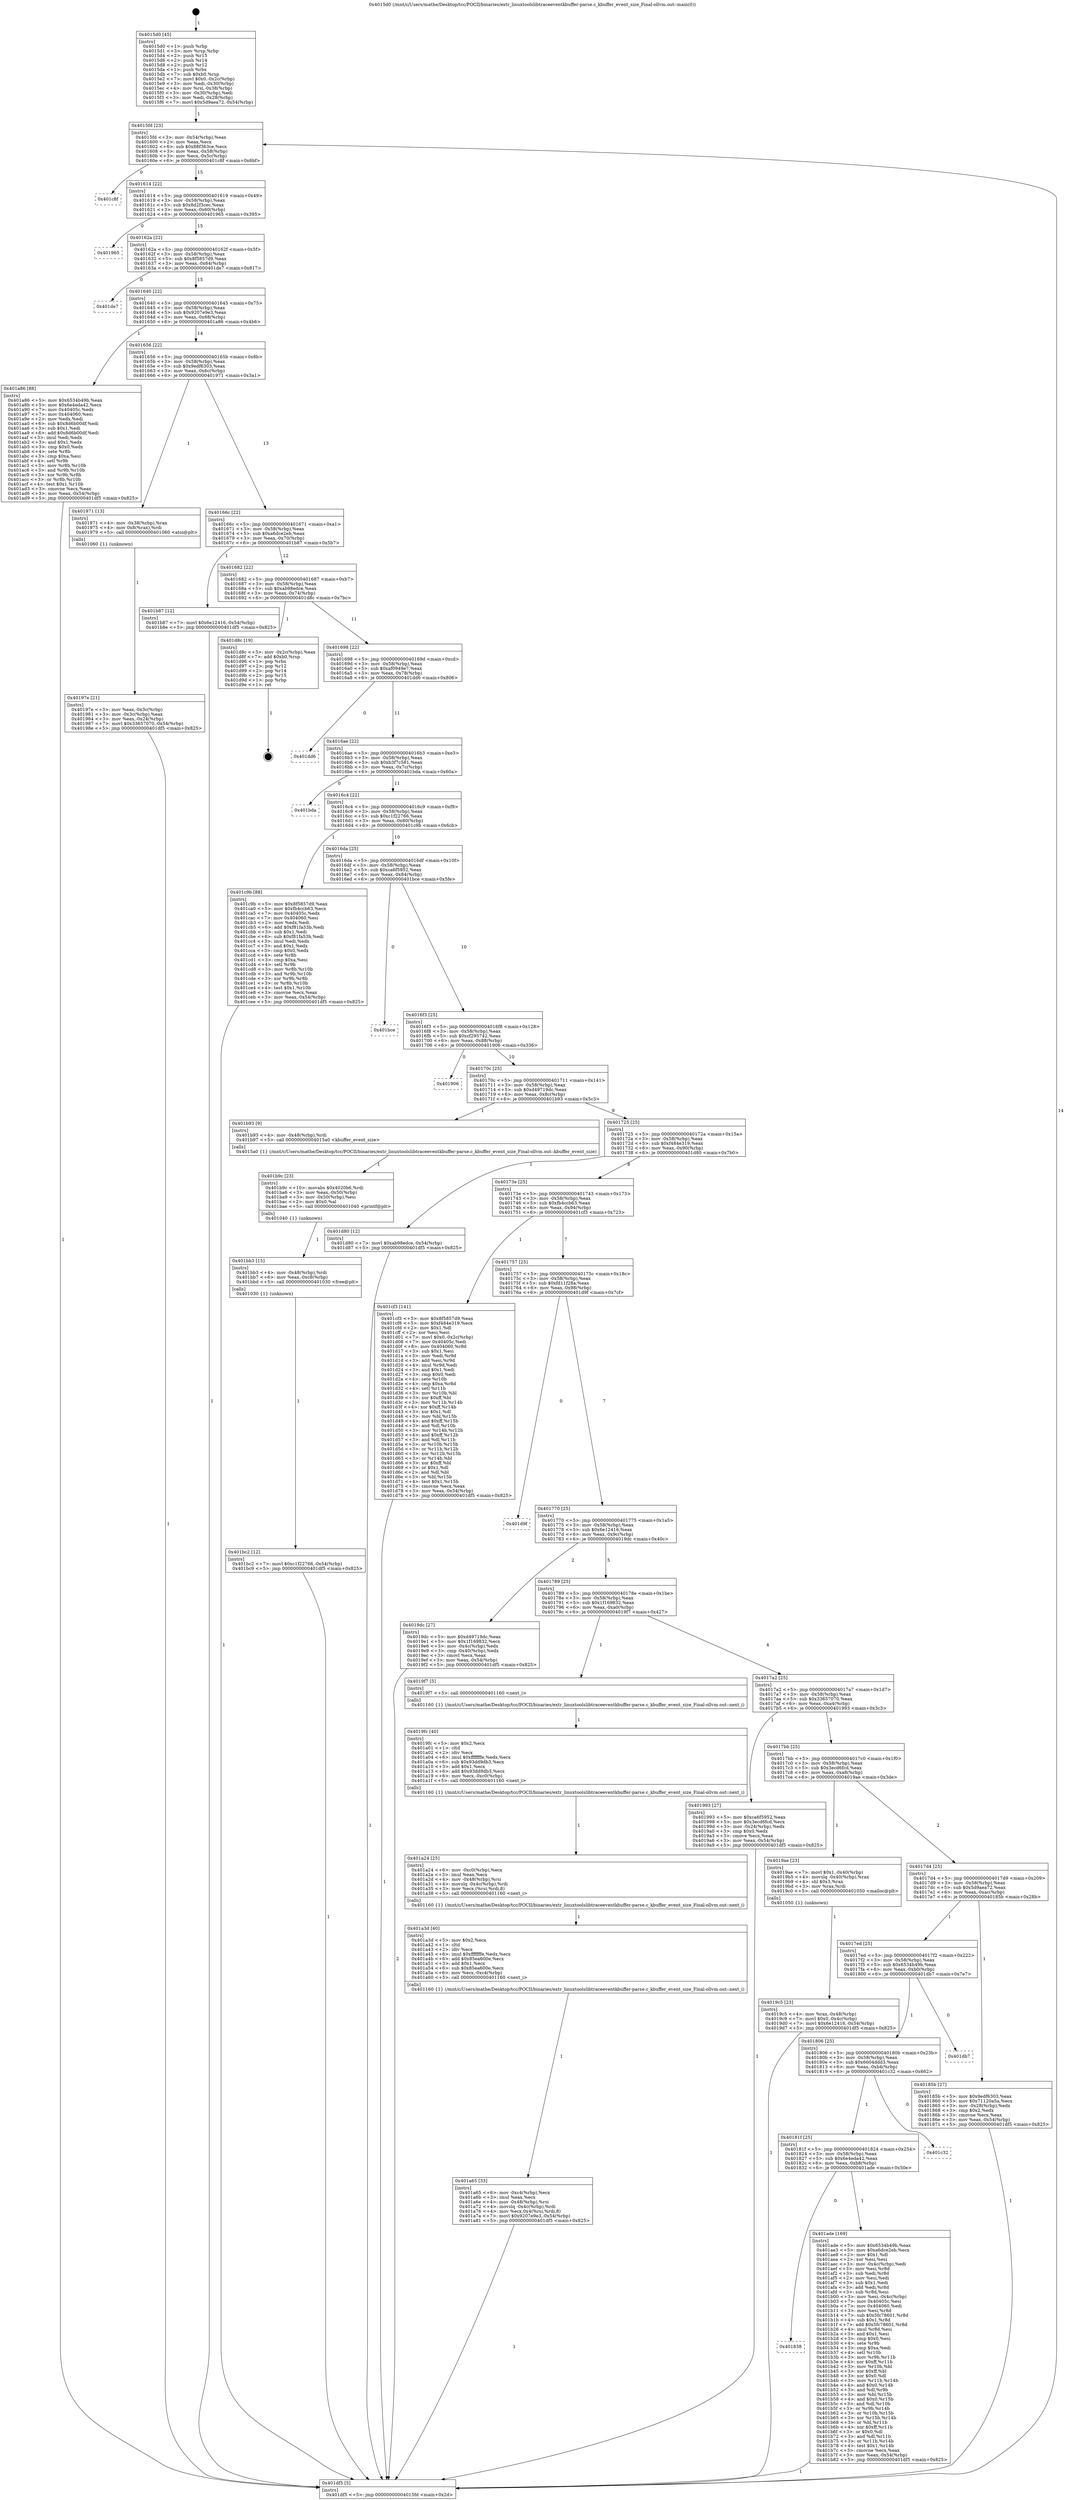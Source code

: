 digraph "0x4015d0" {
  label = "0x4015d0 (/mnt/c/Users/mathe/Desktop/tcc/POCII/binaries/extr_linuxtoolslibtraceeventkbuffer-parse.c_kbuffer_event_size_Final-ollvm.out::main(0))"
  labelloc = "t"
  node[shape=record]

  Entry [label="",width=0.3,height=0.3,shape=circle,fillcolor=black,style=filled]
  "0x4015fd" [label="{
     0x4015fd [23]\l
     | [instrs]\l
     &nbsp;&nbsp;0x4015fd \<+3\>: mov -0x54(%rbp),%eax\l
     &nbsp;&nbsp;0x401600 \<+2\>: mov %eax,%ecx\l
     &nbsp;&nbsp;0x401602 \<+6\>: sub $0x88f363ce,%ecx\l
     &nbsp;&nbsp;0x401608 \<+3\>: mov %eax,-0x58(%rbp)\l
     &nbsp;&nbsp;0x40160b \<+3\>: mov %ecx,-0x5c(%rbp)\l
     &nbsp;&nbsp;0x40160e \<+6\>: je 0000000000401c8f \<main+0x6bf\>\l
  }"]
  "0x401c8f" [label="{
     0x401c8f\l
  }", style=dashed]
  "0x401614" [label="{
     0x401614 [22]\l
     | [instrs]\l
     &nbsp;&nbsp;0x401614 \<+5\>: jmp 0000000000401619 \<main+0x49\>\l
     &nbsp;&nbsp;0x401619 \<+3\>: mov -0x58(%rbp),%eax\l
     &nbsp;&nbsp;0x40161c \<+5\>: sub $0x8d2f3cec,%eax\l
     &nbsp;&nbsp;0x401621 \<+3\>: mov %eax,-0x60(%rbp)\l
     &nbsp;&nbsp;0x401624 \<+6\>: je 0000000000401965 \<main+0x395\>\l
  }"]
  Exit [label="",width=0.3,height=0.3,shape=circle,fillcolor=black,style=filled,peripheries=2]
  "0x401965" [label="{
     0x401965\l
  }", style=dashed]
  "0x40162a" [label="{
     0x40162a [22]\l
     | [instrs]\l
     &nbsp;&nbsp;0x40162a \<+5\>: jmp 000000000040162f \<main+0x5f\>\l
     &nbsp;&nbsp;0x40162f \<+3\>: mov -0x58(%rbp),%eax\l
     &nbsp;&nbsp;0x401632 \<+5\>: sub $0x8f5857d9,%eax\l
     &nbsp;&nbsp;0x401637 \<+3\>: mov %eax,-0x64(%rbp)\l
     &nbsp;&nbsp;0x40163a \<+6\>: je 0000000000401de7 \<main+0x817\>\l
  }"]
  "0x401bc2" [label="{
     0x401bc2 [12]\l
     | [instrs]\l
     &nbsp;&nbsp;0x401bc2 \<+7\>: movl $0xc1f22766,-0x54(%rbp)\l
     &nbsp;&nbsp;0x401bc9 \<+5\>: jmp 0000000000401df5 \<main+0x825\>\l
  }"]
  "0x401de7" [label="{
     0x401de7\l
  }", style=dashed]
  "0x401640" [label="{
     0x401640 [22]\l
     | [instrs]\l
     &nbsp;&nbsp;0x401640 \<+5\>: jmp 0000000000401645 \<main+0x75\>\l
     &nbsp;&nbsp;0x401645 \<+3\>: mov -0x58(%rbp),%eax\l
     &nbsp;&nbsp;0x401648 \<+5\>: sub $0x9207e9e3,%eax\l
     &nbsp;&nbsp;0x40164d \<+3\>: mov %eax,-0x68(%rbp)\l
     &nbsp;&nbsp;0x401650 \<+6\>: je 0000000000401a86 \<main+0x4b6\>\l
  }"]
  "0x401bb3" [label="{
     0x401bb3 [15]\l
     | [instrs]\l
     &nbsp;&nbsp;0x401bb3 \<+4\>: mov -0x48(%rbp),%rdi\l
     &nbsp;&nbsp;0x401bb7 \<+6\>: mov %eax,-0xc8(%rbp)\l
     &nbsp;&nbsp;0x401bbd \<+5\>: call 0000000000401030 \<free@plt\>\l
     | [calls]\l
     &nbsp;&nbsp;0x401030 \{1\} (unknown)\l
  }"]
  "0x401a86" [label="{
     0x401a86 [88]\l
     | [instrs]\l
     &nbsp;&nbsp;0x401a86 \<+5\>: mov $0x6534b49b,%eax\l
     &nbsp;&nbsp;0x401a8b \<+5\>: mov $0x6e4eda42,%ecx\l
     &nbsp;&nbsp;0x401a90 \<+7\>: mov 0x40405c,%edx\l
     &nbsp;&nbsp;0x401a97 \<+7\>: mov 0x404060,%esi\l
     &nbsp;&nbsp;0x401a9e \<+2\>: mov %edx,%edi\l
     &nbsp;&nbsp;0x401aa0 \<+6\>: sub $0x8d6b00df,%edi\l
     &nbsp;&nbsp;0x401aa6 \<+3\>: sub $0x1,%edi\l
     &nbsp;&nbsp;0x401aa9 \<+6\>: add $0x8d6b00df,%edi\l
     &nbsp;&nbsp;0x401aaf \<+3\>: imul %edi,%edx\l
     &nbsp;&nbsp;0x401ab2 \<+3\>: and $0x1,%edx\l
     &nbsp;&nbsp;0x401ab5 \<+3\>: cmp $0x0,%edx\l
     &nbsp;&nbsp;0x401ab8 \<+4\>: sete %r8b\l
     &nbsp;&nbsp;0x401abc \<+3\>: cmp $0xa,%esi\l
     &nbsp;&nbsp;0x401abf \<+4\>: setl %r9b\l
     &nbsp;&nbsp;0x401ac3 \<+3\>: mov %r8b,%r10b\l
     &nbsp;&nbsp;0x401ac6 \<+3\>: and %r9b,%r10b\l
     &nbsp;&nbsp;0x401ac9 \<+3\>: xor %r9b,%r8b\l
     &nbsp;&nbsp;0x401acc \<+3\>: or %r8b,%r10b\l
     &nbsp;&nbsp;0x401acf \<+4\>: test $0x1,%r10b\l
     &nbsp;&nbsp;0x401ad3 \<+3\>: cmovne %ecx,%eax\l
     &nbsp;&nbsp;0x401ad6 \<+3\>: mov %eax,-0x54(%rbp)\l
     &nbsp;&nbsp;0x401ad9 \<+5\>: jmp 0000000000401df5 \<main+0x825\>\l
  }"]
  "0x401656" [label="{
     0x401656 [22]\l
     | [instrs]\l
     &nbsp;&nbsp;0x401656 \<+5\>: jmp 000000000040165b \<main+0x8b\>\l
     &nbsp;&nbsp;0x40165b \<+3\>: mov -0x58(%rbp),%eax\l
     &nbsp;&nbsp;0x40165e \<+5\>: sub $0x9edf6303,%eax\l
     &nbsp;&nbsp;0x401663 \<+3\>: mov %eax,-0x6c(%rbp)\l
     &nbsp;&nbsp;0x401666 \<+6\>: je 0000000000401971 \<main+0x3a1\>\l
  }"]
  "0x401b9c" [label="{
     0x401b9c [23]\l
     | [instrs]\l
     &nbsp;&nbsp;0x401b9c \<+10\>: movabs $0x4020b6,%rdi\l
     &nbsp;&nbsp;0x401ba6 \<+3\>: mov %eax,-0x50(%rbp)\l
     &nbsp;&nbsp;0x401ba9 \<+3\>: mov -0x50(%rbp),%esi\l
     &nbsp;&nbsp;0x401bac \<+2\>: mov $0x0,%al\l
     &nbsp;&nbsp;0x401bae \<+5\>: call 0000000000401040 \<printf@plt\>\l
     | [calls]\l
     &nbsp;&nbsp;0x401040 \{1\} (unknown)\l
  }"]
  "0x401971" [label="{
     0x401971 [13]\l
     | [instrs]\l
     &nbsp;&nbsp;0x401971 \<+4\>: mov -0x38(%rbp),%rax\l
     &nbsp;&nbsp;0x401975 \<+4\>: mov 0x8(%rax),%rdi\l
     &nbsp;&nbsp;0x401979 \<+5\>: call 0000000000401060 \<atoi@plt\>\l
     | [calls]\l
     &nbsp;&nbsp;0x401060 \{1\} (unknown)\l
  }"]
  "0x40166c" [label="{
     0x40166c [22]\l
     | [instrs]\l
     &nbsp;&nbsp;0x40166c \<+5\>: jmp 0000000000401671 \<main+0xa1\>\l
     &nbsp;&nbsp;0x401671 \<+3\>: mov -0x58(%rbp),%eax\l
     &nbsp;&nbsp;0x401674 \<+5\>: sub $0xa6dce2eb,%eax\l
     &nbsp;&nbsp;0x401679 \<+3\>: mov %eax,-0x70(%rbp)\l
     &nbsp;&nbsp;0x40167c \<+6\>: je 0000000000401b87 \<main+0x5b7\>\l
  }"]
  "0x401838" [label="{
     0x401838\l
  }", style=dashed]
  "0x401b87" [label="{
     0x401b87 [12]\l
     | [instrs]\l
     &nbsp;&nbsp;0x401b87 \<+7\>: movl $0x6e12416,-0x54(%rbp)\l
     &nbsp;&nbsp;0x401b8e \<+5\>: jmp 0000000000401df5 \<main+0x825\>\l
  }"]
  "0x401682" [label="{
     0x401682 [22]\l
     | [instrs]\l
     &nbsp;&nbsp;0x401682 \<+5\>: jmp 0000000000401687 \<main+0xb7\>\l
     &nbsp;&nbsp;0x401687 \<+3\>: mov -0x58(%rbp),%eax\l
     &nbsp;&nbsp;0x40168a \<+5\>: sub $0xab98edce,%eax\l
     &nbsp;&nbsp;0x40168f \<+3\>: mov %eax,-0x74(%rbp)\l
     &nbsp;&nbsp;0x401692 \<+6\>: je 0000000000401d8c \<main+0x7bc\>\l
  }"]
  "0x401ade" [label="{
     0x401ade [169]\l
     | [instrs]\l
     &nbsp;&nbsp;0x401ade \<+5\>: mov $0x6534b49b,%eax\l
     &nbsp;&nbsp;0x401ae3 \<+5\>: mov $0xa6dce2eb,%ecx\l
     &nbsp;&nbsp;0x401ae8 \<+2\>: mov $0x1,%dl\l
     &nbsp;&nbsp;0x401aea \<+2\>: xor %esi,%esi\l
     &nbsp;&nbsp;0x401aec \<+3\>: mov -0x4c(%rbp),%edi\l
     &nbsp;&nbsp;0x401aef \<+3\>: mov %esi,%r8d\l
     &nbsp;&nbsp;0x401af2 \<+3\>: sub %edi,%r8d\l
     &nbsp;&nbsp;0x401af5 \<+2\>: mov %esi,%edi\l
     &nbsp;&nbsp;0x401af7 \<+3\>: sub $0x1,%edi\l
     &nbsp;&nbsp;0x401afa \<+3\>: add %edi,%r8d\l
     &nbsp;&nbsp;0x401afd \<+3\>: sub %r8d,%esi\l
     &nbsp;&nbsp;0x401b00 \<+3\>: mov %esi,-0x4c(%rbp)\l
     &nbsp;&nbsp;0x401b03 \<+7\>: mov 0x40405c,%esi\l
     &nbsp;&nbsp;0x401b0a \<+7\>: mov 0x404060,%edi\l
     &nbsp;&nbsp;0x401b11 \<+3\>: mov %esi,%r8d\l
     &nbsp;&nbsp;0x401b14 \<+7\>: sub $0x5fc78601,%r8d\l
     &nbsp;&nbsp;0x401b1b \<+4\>: sub $0x1,%r8d\l
     &nbsp;&nbsp;0x401b1f \<+7\>: add $0x5fc78601,%r8d\l
     &nbsp;&nbsp;0x401b26 \<+4\>: imul %r8d,%esi\l
     &nbsp;&nbsp;0x401b2a \<+3\>: and $0x1,%esi\l
     &nbsp;&nbsp;0x401b2d \<+3\>: cmp $0x0,%esi\l
     &nbsp;&nbsp;0x401b30 \<+4\>: sete %r9b\l
     &nbsp;&nbsp;0x401b34 \<+3\>: cmp $0xa,%edi\l
     &nbsp;&nbsp;0x401b37 \<+4\>: setl %r10b\l
     &nbsp;&nbsp;0x401b3b \<+3\>: mov %r9b,%r11b\l
     &nbsp;&nbsp;0x401b3e \<+4\>: xor $0xff,%r11b\l
     &nbsp;&nbsp;0x401b42 \<+3\>: mov %r10b,%bl\l
     &nbsp;&nbsp;0x401b45 \<+3\>: xor $0xff,%bl\l
     &nbsp;&nbsp;0x401b48 \<+3\>: xor $0x0,%dl\l
     &nbsp;&nbsp;0x401b4b \<+3\>: mov %r11b,%r14b\l
     &nbsp;&nbsp;0x401b4e \<+4\>: and $0x0,%r14b\l
     &nbsp;&nbsp;0x401b52 \<+3\>: and %dl,%r9b\l
     &nbsp;&nbsp;0x401b55 \<+3\>: mov %bl,%r15b\l
     &nbsp;&nbsp;0x401b58 \<+4\>: and $0x0,%r15b\l
     &nbsp;&nbsp;0x401b5c \<+3\>: and %dl,%r10b\l
     &nbsp;&nbsp;0x401b5f \<+3\>: or %r9b,%r14b\l
     &nbsp;&nbsp;0x401b62 \<+3\>: or %r10b,%r15b\l
     &nbsp;&nbsp;0x401b65 \<+3\>: xor %r15b,%r14b\l
     &nbsp;&nbsp;0x401b68 \<+3\>: or %bl,%r11b\l
     &nbsp;&nbsp;0x401b6b \<+4\>: xor $0xff,%r11b\l
     &nbsp;&nbsp;0x401b6f \<+3\>: or $0x0,%dl\l
     &nbsp;&nbsp;0x401b72 \<+3\>: and %dl,%r11b\l
     &nbsp;&nbsp;0x401b75 \<+3\>: or %r11b,%r14b\l
     &nbsp;&nbsp;0x401b78 \<+4\>: test $0x1,%r14b\l
     &nbsp;&nbsp;0x401b7c \<+3\>: cmovne %ecx,%eax\l
     &nbsp;&nbsp;0x401b7f \<+3\>: mov %eax,-0x54(%rbp)\l
     &nbsp;&nbsp;0x401b82 \<+5\>: jmp 0000000000401df5 \<main+0x825\>\l
  }"]
  "0x401d8c" [label="{
     0x401d8c [19]\l
     | [instrs]\l
     &nbsp;&nbsp;0x401d8c \<+3\>: mov -0x2c(%rbp),%eax\l
     &nbsp;&nbsp;0x401d8f \<+7\>: add $0xb0,%rsp\l
     &nbsp;&nbsp;0x401d96 \<+1\>: pop %rbx\l
     &nbsp;&nbsp;0x401d97 \<+2\>: pop %r12\l
     &nbsp;&nbsp;0x401d99 \<+2\>: pop %r14\l
     &nbsp;&nbsp;0x401d9b \<+2\>: pop %r15\l
     &nbsp;&nbsp;0x401d9d \<+1\>: pop %rbp\l
     &nbsp;&nbsp;0x401d9e \<+1\>: ret\l
  }"]
  "0x401698" [label="{
     0x401698 [22]\l
     | [instrs]\l
     &nbsp;&nbsp;0x401698 \<+5\>: jmp 000000000040169d \<main+0xcd\>\l
     &nbsp;&nbsp;0x40169d \<+3\>: mov -0x58(%rbp),%eax\l
     &nbsp;&nbsp;0x4016a0 \<+5\>: sub $0xaf0949e7,%eax\l
     &nbsp;&nbsp;0x4016a5 \<+3\>: mov %eax,-0x78(%rbp)\l
     &nbsp;&nbsp;0x4016a8 \<+6\>: je 0000000000401dd6 \<main+0x806\>\l
  }"]
  "0x40181f" [label="{
     0x40181f [25]\l
     | [instrs]\l
     &nbsp;&nbsp;0x40181f \<+5\>: jmp 0000000000401824 \<main+0x254\>\l
     &nbsp;&nbsp;0x401824 \<+3\>: mov -0x58(%rbp),%eax\l
     &nbsp;&nbsp;0x401827 \<+5\>: sub $0x6e4eda42,%eax\l
     &nbsp;&nbsp;0x40182c \<+6\>: mov %eax,-0xb8(%rbp)\l
     &nbsp;&nbsp;0x401832 \<+6\>: je 0000000000401ade \<main+0x50e\>\l
  }"]
  "0x401dd6" [label="{
     0x401dd6\l
  }", style=dashed]
  "0x4016ae" [label="{
     0x4016ae [22]\l
     | [instrs]\l
     &nbsp;&nbsp;0x4016ae \<+5\>: jmp 00000000004016b3 \<main+0xe3\>\l
     &nbsp;&nbsp;0x4016b3 \<+3\>: mov -0x58(%rbp),%eax\l
     &nbsp;&nbsp;0x4016b6 \<+5\>: sub $0xb3f7c581,%eax\l
     &nbsp;&nbsp;0x4016bb \<+3\>: mov %eax,-0x7c(%rbp)\l
     &nbsp;&nbsp;0x4016be \<+6\>: je 0000000000401bda \<main+0x60a\>\l
  }"]
  "0x401c32" [label="{
     0x401c32\l
  }", style=dashed]
  "0x401bda" [label="{
     0x401bda\l
  }", style=dashed]
  "0x4016c4" [label="{
     0x4016c4 [22]\l
     | [instrs]\l
     &nbsp;&nbsp;0x4016c4 \<+5\>: jmp 00000000004016c9 \<main+0xf9\>\l
     &nbsp;&nbsp;0x4016c9 \<+3\>: mov -0x58(%rbp),%eax\l
     &nbsp;&nbsp;0x4016cc \<+5\>: sub $0xc1f22766,%eax\l
     &nbsp;&nbsp;0x4016d1 \<+3\>: mov %eax,-0x80(%rbp)\l
     &nbsp;&nbsp;0x4016d4 \<+6\>: je 0000000000401c9b \<main+0x6cb\>\l
  }"]
  "0x401806" [label="{
     0x401806 [25]\l
     | [instrs]\l
     &nbsp;&nbsp;0x401806 \<+5\>: jmp 000000000040180b \<main+0x23b\>\l
     &nbsp;&nbsp;0x40180b \<+3\>: mov -0x58(%rbp),%eax\l
     &nbsp;&nbsp;0x40180e \<+5\>: sub $0x6604ddd3,%eax\l
     &nbsp;&nbsp;0x401813 \<+6\>: mov %eax,-0xb4(%rbp)\l
     &nbsp;&nbsp;0x401819 \<+6\>: je 0000000000401c32 \<main+0x662\>\l
  }"]
  "0x401c9b" [label="{
     0x401c9b [88]\l
     | [instrs]\l
     &nbsp;&nbsp;0x401c9b \<+5\>: mov $0x8f5857d9,%eax\l
     &nbsp;&nbsp;0x401ca0 \<+5\>: mov $0xfb4ccb63,%ecx\l
     &nbsp;&nbsp;0x401ca5 \<+7\>: mov 0x40405c,%edx\l
     &nbsp;&nbsp;0x401cac \<+7\>: mov 0x404060,%esi\l
     &nbsp;&nbsp;0x401cb3 \<+2\>: mov %edx,%edi\l
     &nbsp;&nbsp;0x401cb5 \<+6\>: add $0xf81fa53b,%edi\l
     &nbsp;&nbsp;0x401cbb \<+3\>: sub $0x1,%edi\l
     &nbsp;&nbsp;0x401cbe \<+6\>: sub $0xf81fa53b,%edi\l
     &nbsp;&nbsp;0x401cc4 \<+3\>: imul %edi,%edx\l
     &nbsp;&nbsp;0x401cc7 \<+3\>: and $0x1,%edx\l
     &nbsp;&nbsp;0x401cca \<+3\>: cmp $0x0,%edx\l
     &nbsp;&nbsp;0x401ccd \<+4\>: sete %r8b\l
     &nbsp;&nbsp;0x401cd1 \<+3\>: cmp $0xa,%esi\l
     &nbsp;&nbsp;0x401cd4 \<+4\>: setl %r9b\l
     &nbsp;&nbsp;0x401cd8 \<+3\>: mov %r8b,%r10b\l
     &nbsp;&nbsp;0x401cdb \<+3\>: and %r9b,%r10b\l
     &nbsp;&nbsp;0x401cde \<+3\>: xor %r9b,%r8b\l
     &nbsp;&nbsp;0x401ce1 \<+3\>: or %r8b,%r10b\l
     &nbsp;&nbsp;0x401ce4 \<+4\>: test $0x1,%r10b\l
     &nbsp;&nbsp;0x401ce8 \<+3\>: cmovne %ecx,%eax\l
     &nbsp;&nbsp;0x401ceb \<+3\>: mov %eax,-0x54(%rbp)\l
     &nbsp;&nbsp;0x401cee \<+5\>: jmp 0000000000401df5 \<main+0x825\>\l
  }"]
  "0x4016da" [label="{
     0x4016da [25]\l
     | [instrs]\l
     &nbsp;&nbsp;0x4016da \<+5\>: jmp 00000000004016df \<main+0x10f\>\l
     &nbsp;&nbsp;0x4016df \<+3\>: mov -0x58(%rbp),%eax\l
     &nbsp;&nbsp;0x4016e2 \<+5\>: sub $0xca6f5952,%eax\l
     &nbsp;&nbsp;0x4016e7 \<+6\>: mov %eax,-0x84(%rbp)\l
     &nbsp;&nbsp;0x4016ed \<+6\>: je 0000000000401bce \<main+0x5fe\>\l
  }"]
  "0x401db7" [label="{
     0x401db7\l
  }", style=dashed]
  "0x401bce" [label="{
     0x401bce\l
  }", style=dashed]
  "0x4016f3" [label="{
     0x4016f3 [25]\l
     | [instrs]\l
     &nbsp;&nbsp;0x4016f3 \<+5\>: jmp 00000000004016f8 \<main+0x128\>\l
     &nbsp;&nbsp;0x4016f8 \<+3\>: mov -0x58(%rbp),%eax\l
     &nbsp;&nbsp;0x4016fb \<+5\>: sub $0xcf295742,%eax\l
     &nbsp;&nbsp;0x401700 \<+6\>: mov %eax,-0x88(%rbp)\l
     &nbsp;&nbsp;0x401706 \<+6\>: je 0000000000401906 \<main+0x336\>\l
  }"]
  "0x401a65" [label="{
     0x401a65 [33]\l
     | [instrs]\l
     &nbsp;&nbsp;0x401a65 \<+6\>: mov -0xc4(%rbp),%ecx\l
     &nbsp;&nbsp;0x401a6b \<+3\>: imul %eax,%ecx\l
     &nbsp;&nbsp;0x401a6e \<+4\>: mov -0x48(%rbp),%rsi\l
     &nbsp;&nbsp;0x401a72 \<+4\>: movslq -0x4c(%rbp),%rdi\l
     &nbsp;&nbsp;0x401a76 \<+4\>: mov %ecx,0x4(%rsi,%rdi,8)\l
     &nbsp;&nbsp;0x401a7a \<+7\>: movl $0x9207e9e3,-0x54(%rbp)\l
     &nbsp;&nbsp;0x401a81 \<+5\>: jmp 0000000000401df5 \<main+0x825\>\l
  }"]
  "0x401906" [label="{
     0x401906\l
  }", style=dashed]
  "0x40170c" [label="{
     0x40170c [25]\l
     | [instrs]\l
     &nbsp;&nbsp;0x40170c \<+5\>: jmp 0000000000401711 \<main+0x141\>\l
     &nbsp;&nbsp;0x401711 \<+3\>: mov -0x58(%rbp),%eax\l
     &nbsp;&nbsp;0x401714 \<+5\>: sub $0xd49719dc,%eax\l
     &nbsp;&nbsp;0x401719 \<+6\>: mov %eax,-0x8c(%rbp)\l
     &nbsp;&nbsp;0x40171f \<+6\>: je 0000000000401b93 \<main+0x5c3\>\l
  }"]
  "0x401a3d" [label="{
     0x401a3d [40]\l
     | [instrs]\l
     &nbsp;&nbsp;0x401a3d \<+5\>: mov $0x2,%ecx\l
     &nbsp;&nbsp;0x401a42 \<+1\>: cltd\l
     &nbsp;&nbsp;0x401a43 \<+2\>: idiv %ecx\l
     &nbsp;&nbsp;0x401a45 \<+6\>: imul $0xfffffffe,%edx,%ecx\l
     &nbsp;&nbsp;0x401a4b \<+6\>: add $0x85ea600e,%ecx\l
     &nbsp;&nbsp;0x401a51 \<+3\>: add $0x1,%ecx\l
     &nbsp;&nbsp;0x401a54 \<+6\>: sub $0x85ea600e,%ecx\l
     &nbsp;&nbsp;0x401a5a \<+6\>: mov %ecx,-0xc4(%rbp)\l
     &nbsp;&nbsp;0x401a60 \<+5\>: call 0000000000401160 \<next_i\>\l
     | [calls]\l
     &nbsp;&nbsp;0x401160 \{1\} (/mnt/c/Users/mathe/Desktop/tcc/POCII/binaries/extr_linuxtoolslibtraceeventkbuffer-parse.c_kbuffer_event_size_Final-ollvm.out::next_i)\l
  }"]
  "0x401b93" [label="{
     0x401b93 [9]\l
     | [instrs]\l
     &nbsp;&nbsp;0x401b93 \<+4\>: mov -0x48(%rbp),%rdi\l
     &nbsp;&nbsp;0x401b97 \<+5\>: call 00000000004015a0 \<kbuffer_event_size\>\l
     | [calls]\l
     &nbsp;&nbsp;0x4015a0 \{1\} (/mnt/c/Users/mathe/Desktop/tcc/POCII/binaries/extr_linuxtoolslibtraceeventkbuffer-parse.c_kbuffer_event_size_Final-ollvm.out::kbuffer_event_size)\l
  }"]
  "0x401725" [label="{
     0x401725 [25]\l
     | [instrs]\l
     &nbsp;&nbsp;0x401725 \<+5\>: jmp 000000000040172a \<main+0x15a\>\l
     &nbsp;&nbsp;0x40172a \<+3\>: mov -0x58(%rbp),%eax\l
     &nbsp;&nbsp;0x40172d \<+5\>: sub $0xf484e319,%eax\l
     &nbsp;&nbsp;0x401732 \<+6\>: mov %eax,-0x90(%rbp)\l
     &nbsp;&nbsp;0x401738 \<+6\>: je 0000000000401d80 \<main+0x7b0\>\l
  }"]
  "0x401a24" [label="{
     0x401a24 [25]\l
     | [instrs]\l
     &nbsp;&nbsp;0x401a24 \<+6\>: mov -0xc0(%rbp),%ecx\l
     &nbsp;&nbsp;0x401a2a \<+3\>: imul %eax,%ecx\l
     &nbsp;&nbsp;0x401a2d \<+4\>: mov -0x48(%rbp),%rsi\l
     &nbsp;&nbsp;0x401a31 \<+4\>: movslq -0x4c(%rbp),%rdi\l
     &nbsp;&nbsp;0x401a35 \<+3\>: mov %ecx,(%rsi,%rdi,8)\l
     &nbsp;&nbsp;0x401a38 \<+5\>: call 0000000000401160 \<next_i\>\l
     | [calls]\l
     &nbsp;&nbsp;0x401160 \{1\} (/mnt/c/Users/mathe/Desktop/tcc/POCII/binaries/extr_linuxtoolslibtraceeventkbuffer-parse.c_kbuffer_event_size_Final-ollvm.out::next_i)\l
  }"]
  "0x401d80" [label="{
     0x401d80 [12]\l
     | [instrs]\l
     &nbsp;&nbsp;0x401d80 \<+7\>: movl $0xab98edce,-0x54(%rbp)\l
     &nbsp;&nbsp;0x401d87 \<+5\>: jmp 0000000000401df5 \<main+0x825\>\l
  }"]
  "0x40173e" [label="{
     0x40173e [25]\l
     | [instrs]\l
     &nbsp;&nbsp;0x40173e \<+5\>: jmp 0000000000401743 \<main+0x173\>\l
     &nbsp;&nbsp;0x401743 \<+3\>: mov -0x58(%rbp),%eax\l
     &nbsp;&nbsp;0x401746 \<+5\>: sub $0xfb4ccb63,%eax\l
     &nbsp;&nbsp;0x40174b \<+6\>: mov %eax,-0x94(%rbp)\l
     &nbsp;&nbsp;0x401751 \<+6\>: je 0000000000401cf3 \<main+0x723\>\l
  }"]
  "0x4019fc" [label="{
     0x4019fc [40]\l
     | [instrs]\l
     &nbsp;&nbsp;0x4019fc \<+5\>: mov $0x2,%ecx\l
     &nbsp;&nbsp;0x401a01 \<+1\>: cltd\l
     &nbsp;&nbsp;0x401a02 \<+2\>: idiv %ecx\l
     &nbsp;&nbsp;0x401a04 \<+6\>: imul $0xfffffffe,%edx,%ecx\l
     &nbsp;&nbsp;0x401a0a \<+6\>: sub $0x93dd9db3,%ecx\l
     &nbsp;&nbsp;0x401a10 \<+3\>: add $0x1,%ecx\l
     &nbsp;&nbsp;0x401a13 \<+6\>: add $0x93dd9db3,%ecx\l
     &nbsp;&nbsp;0x401a19 \<+6\>: mov %ecx,-0xc0(%rbp)\l
     &nbsp;&nbsp;0x401a1f \<+5\>: call 0000000000401160 \<next_i\>\l
     | [calls]\l
     &nbsp;&nbsp;0x401160 \{1\} (/mnt/c/Users/mathe/Desktop/tcc/POCII/binaries/extr_linuxtoolslibtraceeventkbuffer-parse.c_kbuffer_event_size_Final-ollvm.out::next_i)\l
  }"]
  "0x401cf3" [label="{
     0x401cf3 [141]\l
     | [instrs]\l
     &nbsp;&nbsp;0x401cf3 \<+5\>: mov $0x8f5857d9,%eax\l
     &nbsp;&nbsp;0x401cf8 \<+5\>: mov $0xf484e319,%ecx\l
     &nbsp;&nbsp;0x401cfd \<+2\>: mov $0x1,%dl\l
     &nbsp;&nbsp;0x401cff \<+2\>: xor %esi,%esi\l
     &nbsp;&nbsp;0x401d01 \<+7\>: movl $0x0,-0x2c(%rbp)\l
     &nbsp;&nbsp;0x401d08 \<+7\>: mov 0x40405c,%edi\l
     &nbsp;&nbsp;0x401d0f \<+8\>: mov 0x404060,%r8d\l
     &nbsp;&nbsp;0x401d17 \<+3\>: sub $0x1,%esi\l
     &nbsp;&nbsp;0x401d1a \<+3\>: mov %edi,%r9d\l
     &nbsp;&nbsp;0x401d1d \<+3\>: add %esi,%r9d\l
     &nbsp;&nbsp;0x401d20 \<+4\>: imul %r9d,%edi\l
     &nbsp;&nbsp;0x401d24 \<+3\>: and $0x1,%edi\l
     &nbsp;&nbsp;0x401d27 \<+3\>: cmp $0x0,%edi\l
     &nbsp;&nbsp;0x401d2a \<+4\>: sete %r10b\l
     &nbsp;&nbsp;0x401d2e \<+4\>: cmp $0xa,%r8d\l
     &nbsp;&nbsp;0x401d32 \<+4\>: setl %r11b\l
     &nbsp;&nbsp;0x401d36 \<+3\>: mov %r10b,%bl\l
     &nbsp;&nbsp;0x401d39 \<+3\>: xor $0xff,%bl\l
     &nbsp;&nbsp;0x401d3c \<+3\>: mov %r11b,%r14b\l
     &nbsp;&nbsp;0x401d3f \<+4\>: xor $0xff,%r14b\l
     &nbsp;&nbsp;0x401d43 \<+3\>: xor $0x1,%dl\l
     &nbsp;&nbsp;0x401d46 \<+3\>: mov %bl,%r15b\l
     &nbsp;&nbsp;0x401d49 \<+4\>: and $0xff,%r15b\l
     &nbsp;&nbsp;0x401d4d \<+3\>: and %dl,%r10b\l
     &nbsp;&nbsp;0x401d50 \<+3\>: mov %r14b,%r12b\l
     &nbsp;&nbsp;0x401d53 \<+4\>: and $0xff,%r12b\l
     &nbsp;&nbsp;0x401d57 \<+3\>: and %dl,%r11b\l
     &nbsp;&nbsp;0x401d5a \<+3\>: or %r10b,%r15b\l
     &nbsp;&nbsp;0x401d5d \<+3\>: or %r11b,%r12b\l
     &nbsp;&nbsp;0x401d60 \<+3\>: xor %r12b,%r15b\l
     &nbsp;&nbsp;0x401d63 \<+3\>: or %r14b,%bl\l
     &nbsp;&nbsp;0x401d66 \<+3\>: xor $0xff,%bl\l
     &nbsp;&nbsp;0x401d69 \<+3\>: or $0x1,%dl\l
     &nbsp;&nbsp;0x401d6c \<+2\>: and %dl,%bl\l
     &nbsp;&nbsp;0x401d6e \<+3\>: or %bl,%r15b\l
     &nbsp;&nbsp;0x401d71 \<+4\>: test $0x1,%r15b\l
     &nbsp;&nbsp;0x401d75 \<+3\>: cmovne %ecx,%eax\l
     &nbsp;&nbsp;0x401d78 \<+3\>: mov %eax,-0x54(%rbp)\l
     &nbsp;&nbsp;0x401d7b \<+5\>: jmp 0000000000401df5 \<main+0x825\>\l
  }"]
  "0x401757" [label="{
     0x401757 [25]\l
     | [instrs]\l
     &nbsp;&nbsp;0x401757 \<+5\>: jmp 000000000040175c \<main+0x18c\>\l
     &nbsp;&nbsp;0x40175c \<+3\>: mov -0x58(%rbp),%eax\l
     &nbsp;&nbsp;0x40175f \<+5\>: sub $0xfd11f28a,%eax\l
     &nbsp;&nbsp;0x401764 \<+6\>: mov %eax,-0x98(%rbp)\l
     &nbsp;&nbsp;0x40176a \<+6\>: je 0000000000401d9f \<main+0x7cf\>\l
  }"]
  "0x4019c5" [label="{
     0x4019c5 [23]\l
     | [instrs]\l
     &nbsp;&nbsp;0x4019c5 \<+4\>: mov %rax,-0x48(%rbp)\l
     &nbsp;&nbsp;0x4019c9 \<+7\>: movl $0x0,-0x4c(%rbp)\l
     &nbsp;&nbsp;0x4019d0 \<+7\>: movl $0x6e12416,-0x54(%rbp)\l
     &nbsp;&nbsp;0x4019d7 \<+5\>: jmp 0000000000401df5 \<main+0x825\>\l
  }"]
  "0x401d9f" [label="{
     0x401d9f\l
  }", style=dashed]
  "0x401770" [label="{
     0x401770 [25]\l
     | [instrs]\l
     &nbsp;&nbsp;0x401770 \<+5\>: jmp 0000000000401775 \<main+0x1a5\>\l
     &nbsp;&nbsp;0x401775 \<+3\>: mov -0x58(%rbp),%eax\l
     &nbsp;&nbsp;0x401778 \<+5\>: sub $0x6e12416,%eax\l
     &nbsp;&nbsp;0x40177d \<+6\>: mov %eax,-0x9c(%rbp)\l
     &nbsp;&nbsp;0x401783 \<+6\>: je 00000000004019dc \<main+0x40c\>\l
  }"]
  "0x40197e" [label="{
     0x40197e [21]\l
     | [instrs]\l
     &nbsp;&nbsp;0x40197e \<+3\>: mov %eax,-0x3c(%rbp)\l
     &nbsp;&nbsp;0x401981 \<+3\>: mov -0x3c(%rbp),%eax\l
     &nbsp;&nbsp;0x401984 \<+3\>: mov %eax,-0x24(%rbp)\l
     &nbsp;&nbsp;0x401987 \<+7\>: movl $0x33657070,-0x54(%rbp)\l
     &nbsp;&nbsp;0x40198e \<+5\>: jmp 0000000000401df5 \<main+0x825\>\l
  }"]
  "0x4019dc" [label="{
     0x4019dc [27]\l
     | [instrs]\l
     &nbsp;&nbsp;0x4019dc \<+5\>: mov $0xd49719dc,%eax\l
     &nbsp;&nbsp;0x4019e1 \<+5\>: mov $0x1f169832,%ecx\l
     &nbsp;&nbsp;0x4019e6 \<+3\>: mov -0x4c(%rbp),%edx\l
     &nbsp;&nbsp;0x4019e9 \<+3\>: cmp -0x40(%rbp),%edx\l
     &nbsp;&nbsp;0x4019ec \<+3\>: cmovl %ecx,%eax\l
     &nbsp;&nbsp;0x4019ef \<+3\>: mov %eax,-0x54(%rbp)\l
     &nbsp;&nbsp;0x4019f2 \<+5\>: jmp 0000000000401df5 \<main+0x825\>\l
  }"]
  "0x401789" [label="{
     0x401789 [25]\l
     | [instrs]\l
     &nbsp;&nbsp;0x401789 \<+5\>: jmp 000000000040178e \<main+0x1be\>\l
     &nbsp;&nbsp;0x40178e \<+3\>: mov -0x58(%rbp),%eax\l
     &nbsp;&nbsp;0x401791 \<+5\>: sub $0x1f169832,%eax\l
     &nbsp;&nbsp;0x401796 \<+6\>: mov %eax,-0xa0(%rbp)\l
     &nbsp;&nbsp;0x40179c \<+6\>: je 00000000004019f7 \<main+0x427\>\l
  }"]
  "0x4015d0" [label="{
     0x4015d0 [45]\l
     | [instrs]\l
     &nbsp;&nbsp;0x4015d0 \<+1\>: push %rbp\l
     &nbsp;&nbsp;0x4015d1 \<+3\>: mov %rsp,%rbp\l
     &nbsp;&nbsp;0x4015d4 \<+2\>: push %r15\l
     &nbsp;&nbsp;0x4015d6 \<+2\>: push %r14\l
     &nbsp;&nbsp;0x4015d8 \<+2\>: push %r12\l
     &nbsp;&nbsp;0x4015da \<+1\>: push %rbx\l
     &nbsp;&nbsp;0x4015db \<+7\>: sub $0xb0,%rsp\l
     &nbsp;&nbsp;0x4015e2 \<+7\>: movl $0x0,-0x2c(%rbp)\l
     &nbsp;&nbsp;0x4015e9 \<+3\>: mov %edi,-0x30(%rbp)\l
     &nbsp;&nbsp;0x4015ec \<+4\>: mov %rsi,-0x38(%rbp)\l
     &nbsp;&nbsp;0x4015f0 \<+3\>: mov -0x30(%rbp),%edi\l
     &nbsp;&nbsp;0x4015f3 \<+3\>: mov %edi,-0x28(%rbp)\l
     &nbsp;&nbsp;0x4015f6 \<+7\>: movl $0x5d9aea72,-0x54(%rbp)\l
  }"]
  "0x4019f7" [label="{
     0x4019f7 [5]\l
     | [instrs]\l
     &nbsp;&nbsp;0x4019f7 \<+5\>: call 0000000000401160 \<next_i\>\l
     | [calls]\l
     &nbsp;&nbsp;0x401160 \{1\} (/mnt/c/Users/mathe/Desktop/tcc/POCII/binaries/extr_linuxtoolslibtraceeventkbuffer-parse.c_kbuffer_event_size_Final-ollvm.out::next_i)\l
  }"]
  "0x4017a2" [label="{
     0x4017a2 [25]\l
     | [instrs]\l
     &nbsp;&nbsp;0x4017a2 \<+5\>: jmp 00000000004017a7 \<main+0x1d7\>\l
     &nbsp;&nbsp;0x4017a7 \<+3\>: mov -0x58(%rbp),%eax\l
     &nbsp;&nbsp;0x4017aa \<+5\>: sub $0x33657070,%eax\l
     &nbsp;&nbsp;0x4017af \<+6\>: mov %eax,-0xa4(%rbp)\l
     &nbsp;&nbsp;0x4017b5 \<+6\>: je 0000000000401993 \<main+0x3c3\>\l
  }"]
  "0x401df5" [label="{
     0x401df5 [5]\l
     | [instrs]\l
     &nbsp;&nbsp;0x401df5 \<+5\>: jmp 00000000004015fd \<main+0x2d\>\l
  }"]
  "0x401993" [label="{
     0x401993 [27]\l
     | [instrs]\l
     &nbsp;&nbsp;0x401993 \<+5\>: mov $0xca6f5952,%eax\l
     &nbsp;&nbsp;0x401998 \<+5\>: mov $0x3ecd6fcd,%ecx\l
     &nbsp;&nbsp;0x40199d \<+3\>: mov -0x24(%rbp),%edx\l
     &nbsp;&nbsp;0x4019a0 \<+3\>: cmp $0x0,%edx\l
     &nbsp;&nbsp;0x4019a3 \<+3\>: cmove %ecx,%eax\l
     &nbsp;&nbsp;0x4019a6 \<+3\>: mov %eax,-0x54(%rbp)\l
     &nbsp;&nbsp;0x4019a9 \<+5\>: jmp 0000000000401df5 \<main+0x825\>\l
  }"]
  "0x4017bb" [label="{
     0x4017bb [25]\l
     | [instrs]\l
     &nbsp;&nbsp;0x4017bb \<+5\>: jmp 00000000004017c0 \<main+0x1f0\>\l
     &nbsp;&nbsp;0x4017c0 \<+3\>: mov -0x58(%rbp),%eax\l
     &nbsp;&nbsp;0x4017c3 \<+5\>: sub $0x3ecd6fcd,%eax\l
     &nbsp;&nbsp;0x4017c8 \<+6\>: mov %eax,-0xa8(%rbp)\l
     &nbsp;&nbsp;0x4017ce \<+6\>: je 00000000004019ae \<main+0x3de\>\l
  }"]
  "0x4017ed" [label="{
     0x4017ed [25]\l
     | [instrs]\l
     &nbsp;&nbsp;0x4017ed \<+5\>: jmp 00000000004017f2 \<main+0x222\>\l
     &nbsp;&nbsp;0x4017f2 \<+3\>: mov -0x58(%rbp),%eax\l
     &nbsp;&nbsp;0x4017f5 \<+5\>: sub $0x6534b49b,%eax\l
     &nbsp;&nbsp;0x4017fa \<+6\>: mov %eax,-0xb0(%rbp)\l
     &nbsp;&nbsp;0x401800 \<+6\>: je 0000000000401db7 \<main+0x7e7\>\l
  }"]
  "0x4019ae" [label="{
     0x4019ae [23]\l
     | [instrs]\l
     &nbsp;&nbsp;0x4019ae \<+7\>: movl $0x1,-0x40(%rbp)\l
     &nbsp;&nbsp;0x4019b5 \<+4\>: movslq -0x40(%rbp),%rax\l
     &nbsp;&nbsp;0x4019b9 \<+4\>: shl $0x3,%rax\l
     &nbsp;&nbsp;0x4019bd \<+3\>: mov %rax,%rdi\l
     &nbsp;&nbsp;0x4019c0 \<+5\>: call 0000000000401050 \<malloc@plt\>\l
     | [calls]\l
     &nbsp;&nbsp;0x401050 \{1\} (unknown)\l
  }"]
  "0x4017d4" [label="{
     0x4017d4 [25]\l
     | [instrs]\l
     &nbsp;&nbsp;0x4017d4 \<+5\>: jmp 00000000004017d9 \<main+0x209\>\l
     &nbsp;&nbsp;0x4017d9 \<+3\>: mov -0x58(%rbp),%eax\l
     &nbsp;&nbsp;0x4017dc \<+5\>: sub $0x5d9aea72,%eax\l
     &nbsp;&nbsp;0x4017e1 \<+6\>: mov %eax,-0xac(%rbp)\l
     &nbsp;&nbsp;0x4017e7 \<+6\>: je 000000000040185b \<main+0x28b\>\l
  }"]
  "0x40185b" [label="{
     0x40185b [27]\l
     | [instrs]\l
     &nbsp;&nbsp;0x40185b \<+5\>: mov $0x9edf6303,%eax\l
     &nbsp;&nbsp;0x401860 \<+5\>: mov $0x71120a5a,%ecx\l
     &nbsp;&nbsp;0x401865 \<+3\>: mov -0x28(%rbp),%edx\l
     &nbsp;&nbsp;0x401868 \<+3\>: cmp $0x2,%edx\l
     &nbsp;&nbsp;0x40186b \<+3\>: cmovne %ecx,%eax\l
     &nbsp;&nbsp;0x40186e \<+3\>: mov %eax,-0x54(%rbp)\l
     &nbsp;&nbsp;0x401871 \<+5\>: jmp 0000000000401df5 \<main+0x825\>\l
  }"]
  Entry -> "0x4015d0" [label=" 1"]
  "0x4015fd" -> "0x401c8f" [label=" 0"]
  "0x4015fd" -> "0x401614" [label=" 15"]
  "0x401d8c" -> Exit [label=" 1"]
  "0x401614" -> "0x401965" [label=" 0"]
  "0x401614" -> "0x40162a" [label=" 15"]
  "0x401d80" -> "0x401df5" [label=" 1"]
  "0x40162a" -> "0x401de7" [label=" 0"]
  "0x40162a" -> "0x401640" [label=" 15"]
  "0x401cf3" -> "0x401df5" [label=" 1"]
  "0x401640" -> "0x401a86" [label=" 1"]
  "0x401640" -> "0x401656" [label=" 14"]
  "0x401c9b" -> "0x401df5" [label=" 1"]
  "0x401656" -> "0x401971" [label=" 1"]
  "0x401656" -> "0x40166c" [label=" 13"]
  "0x401bc2" -> "0x401df5" [label=" 1"]
  "0x40166c" -> "0x401b87" [label=" 1"]
  "0x40166c" -> "0x401682" [label=" 12"]
  "0x401bb3" -> "0x401bc2" [label=" 1"]
  "0x401682" -> "0x401d8c" [label=" 1"]
  "0x401682" -> "0x401698" [label=" 11"]
  "0x401b9c" -> "0x401bb3" [label=" 1"]
  "0x401698" -> "0x401dd6" [label=" 0"]
  "0x401698" -> "0x4016ae" [label=" 11"]
  "0x401b87" -> "0x401df5" [label=" 1"]
  "0x4016ae" -> "0x401bda" [label=" 0"]
  "0x4016ae" -> "0x4016c4" [label=" 11"]
  "0x401ade" -> "0x401df5" [label=" 1"]
  "0x4016c4" -> "0x401c9b" [label=" 1"]
  "0x4016c4" -> "0x4016da" [label=" 10"]
  "0x40181f" -> "0x401ade" [label=" 1"]
  "0x4016da" -> "0x401bce" [label=" 0"]
  "0x4016da" -> "0x4016f3" [label=" 10"]
  "0x401b93" -> "0x401b9c" [label=" 1"]
  "0x4016f3" -> "0x401906" [label=" 0"]
  "0x4016f3" -> "0x40170c" [label=" 10"]
  "0x401806" -> "0x401c32" [label=" 0"]
  "0x40170c" -> "0x401b93" [label=" 1"]
  "0x40170c" -> "0x401725" [label=" 9"]
  "0x40181f" -> "0x401838" [label=" 0"]
  "0x401725" -> "0x401d80" [label=" 1"]
  "0x401725" -> "0x40173e" [label=" 8"]
  "0x4017ed" -> "0x401806" [label=" 1"]
  "0x40173e" -> "0x401cf3" [label=" 1"]
  "0x40173e" -> "0x401757" [label=" 7"]
  "0x4017ed" -> "0x401db7" [label=" 0"]
  "0x401757" -> "0x401d9f" [label=" 0"]
  "0x401757" -> "0x401770" [label=" 7"]
  "0x401806" -> "0x40181f" [label=" 1"]
  "0x401770" -> "0x4019dc" [label=" 2"]
  "0x401770" -> "0x401789" [label=" 5"]
  "0x401a86" -> "0x401df5" [label=" 1"]
  "0x401789" -> "0x4019f7" [label=" 1"]
  "0x401789" -> "0x4017a2" [label=" 4"]
  "0x401a65" -> "0x401df5" [label=" 1"]
  "0x4017a2" -> "0x401993" [label=" 1"]
  "0x4017a2" -> "0x4017bb" [label=" 3"]
  "0x401a3d" -> "0x401a65" [label=" 1"]
  "0x4017bb" -> "0x4019ae" [label=" 1"]
  "0x4017bb" -> "0x4017d4" [label=" 2"]
  "0x401a24" -> "0x401a3d" [label=" 1"]
  "0x4017d4" -> "0x40185b" [label=" 1"]
  "0x4017d4" -> "0x4017ed" [label=" 1"]
  "0x40185b" -> "0x401df5" [label=" 1"]
  "0x4015d0" -> "0x4015fd" [label=" 1"]
  "0x401df5" -> "0x4015fd" [label=" 14"]
  "0x401971" -> "0x40197e" [label=" 1"]
  "0x40197e" -> "0x401df5" [label=" 1"]
  "0x401993" -> "0x401df5" [label=" 1"]
  "0x4019ae" -> "0x4019c5" [label=" 1"]
  "0x4019c5" -> "0x401df5" [label=" 1"]
  "0x4019dc" -> "0x401df5" [label=" 2"]
  "0x4019f7" -> "0x4019fc" [label=" 1"]
  "0x4019fc" -> "0x401a24" [label=" 1"]
}
